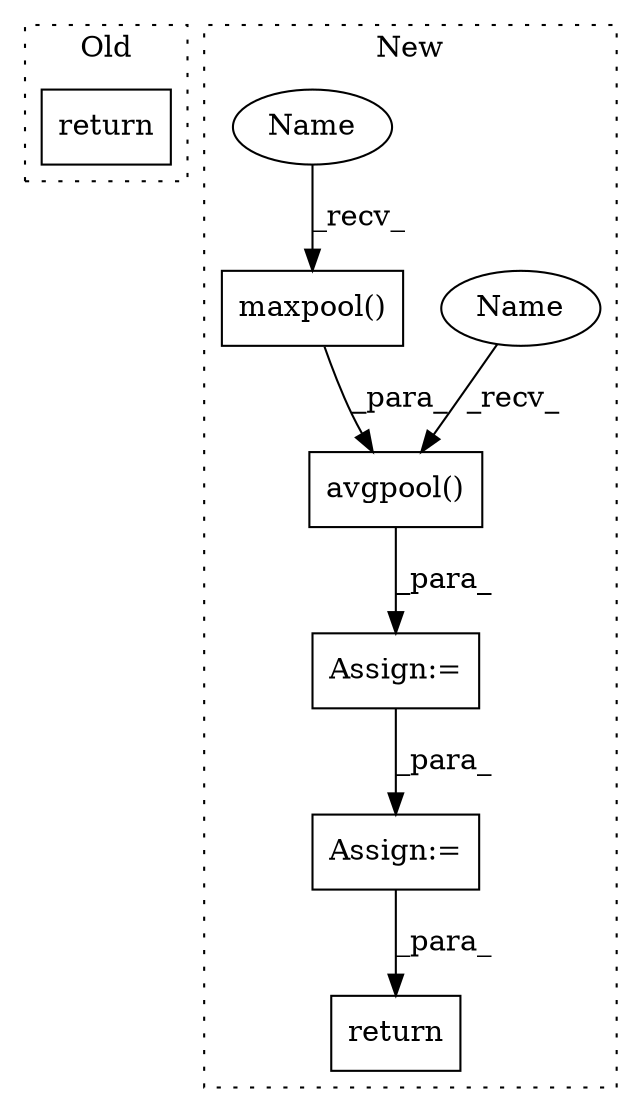 digraph G {
subgraph cluster0 {
1 [label="return" a="93" s="6571" l="7" shape="box"];
label = "Old";
style="dotted";
}
subgraph cluster1 {
2 [label="avgpool()" a="75" s="5661,5675" l="13,1" shape="box"];
3 [label="return" a="93" s="5743" l="7" shape="box"];
4 [label="maxpool()" a="75" s="5523,5537" l="13,1" shape="box"];
5 [label="Assign:=" a="68" s="5686" l="3" shape="box"];
6 [label="Assign:=" a="68" s="5658" l="3" shape="box"];
7 [label="Name" a="87" s="5661" l="4" shape="ellipse"];
8 [label="Name" a="87" s="5523" l="4" shape="ellipse"];
label = "New";
style="dotted";
}
2 -> 6 [label="_para_"];
4 -> 2 [label="_para_"];
5 -> 3 [label="_para_"];
6 -> 5 [label="_para_"];
7 -> 2 [label="_recv_"];
8 -> 4 [label="_recv_"];
}